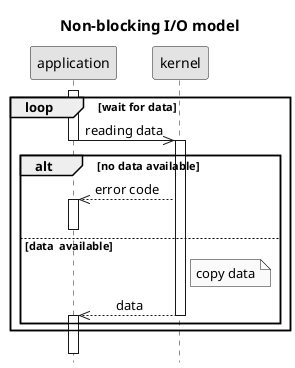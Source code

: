 @startuml
title Non-blocking I/O model
hide footbox
skinparam monochrome true
skinparam defaultFontName Microsoft Sans Serif
skinparam titleFontSize 15
skinparam sequenceMessageAlign center
activate application
loop wait for data
    application->>kernel: reading data
    deactivate application
    activate kernel
    alt no data available
        kernel-->>application: error code
        activate application
        deactivate application
    else data  available
        Note right of kernel: copy data
        kernel-->>application: data
        deactivate kernel
        activate application
    end
end
||15||
@enduml

